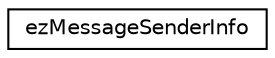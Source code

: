 digraph "Graphical Class Hierarchy"
{
 // LATEX_PDF_SIZE
  edge [fontname="Helvetica",fontsize="10",labelfontname="Helvetica",labelfontsize="10"];
  node [fontname="Helvetica",fontsize="10",shape=record];
  rankdir="LR";
  Node0 [label="ezMessageSenderInfo",height=0.2,width=0.4,color="black", fillcolor="white", style="filled",URL="$d9/d44/structez_message_sender_info.htm",tooltip=" "];
}
